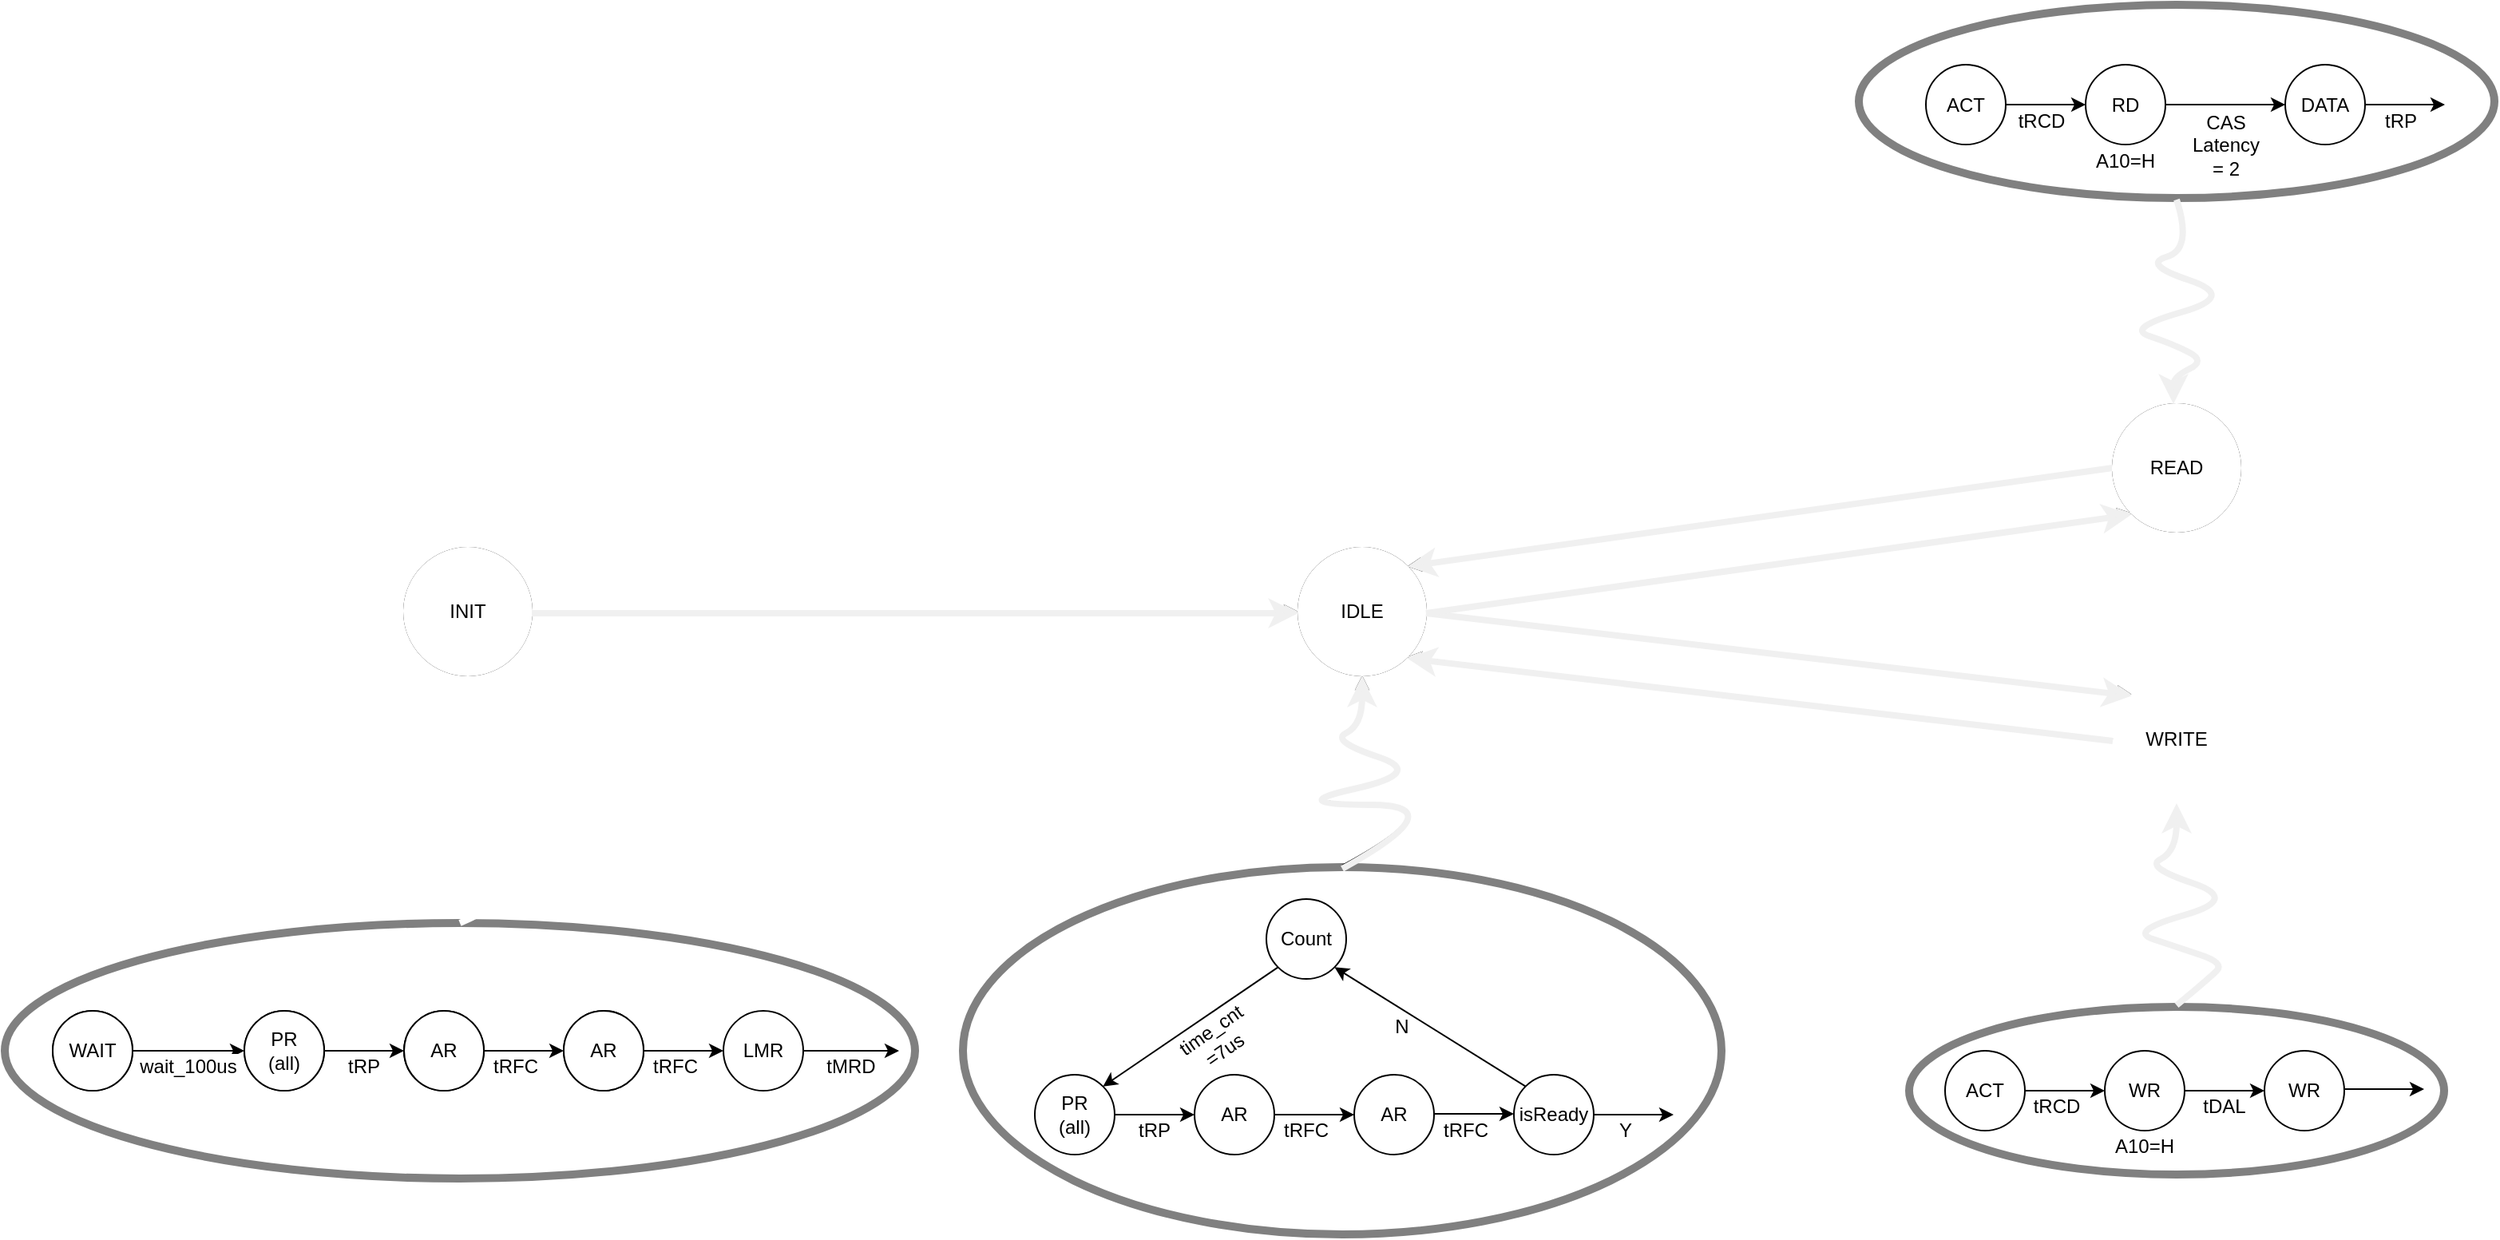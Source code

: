 <mxfile pages="1">
    <diagram id="SzldfXgz8s9Ld2kjQryq" name="Page-1">
        <mxGraphModel dx="2717" dy="872" grid="0" gridSize="10" guides="1" tooltips="1" connect="1" arrows="1" fold="1" page="0" pageScale="1" pageWidth="827" pageHeight="1169" math="0" shadow="0">
            <root>
                <mxCell id="0"/>
                <mxCell id="1" parent="0"/>
                <mxCell id="93" value="" style="ellipse;whiteSpace=wrap;html=1;strokeColor=#808080;labelBackgroundColor=#FFFFFF;labelBorderColor=#FFFFFF;fontColor=#000000;shadow=0;sketch=0;fillColor=#FFFFFF;strokeWidth=5;perimeterSpacing=1;" parent="1" vertex="1">
                    <mxGeometry x="681" y="170" width="398" height="121" as="geometry"/>
                </mxCell>
                <mxCell id="76" value="" style="ellipse;whiteSpace=wrap;html=1;strokeColor=#808080;labelBackgroundColor=none;labelBorderColor=none;fontColor=#000000;shadow=0;sketch=0;fillColor=#FFFFFF;strokeWidth=5;perimeterSpacing=1;" parent="1" vertex="1">
                    <mxGeometry x="712.5" y="797.5" width="335" height="105" as="geometry"/>
                </mxCell>
                <mxCell id="64" value="" style="ellipse;whiteSpace=wrap;html=1;strokeColor=#808080;labelBackgroundColor=#FFFFFF;labelBorderColor=#FFFFFF;fontColor=#000000;shadow=0;sketch=0;fillColor=#FFFFFF;strokeWidth=5;perimeterSpacing=1;" parent="1" vertex="1">
                    <mxGeometry x="120" y="710" width="475" height="230" as="geometry"/>
                </mxCell>
                <mxCell id="37" value="" style="ellipse;whiteSpace=wrap;html=1;fillColor=#FFFFFF;strokeColor=#808080;strokeWidth=5;perimeterSpacing=1;" parent="1" vertex="1">
                    <mxGeometry x="-480" y="745" width="570" height="160" as="geometry"/>
                </mxCell>
                <mxCell id="6" value="" style="edgeStyle=orthogonalEdgeStyle;rounded=0;orthogonalLoop=1;jettySize=auto;html=1;strokeColor=#000000;labelBackgroundColor=#FFFFFF;labelBorderColor=#FFFFFF;fontColor=#000000;shadow=0;sketch=0;" parent="1" source="2" target="3" edge="1">
                    <mxGeometry relative="1" as="geometry"/>
                </mxCell>
                <mxCell id="2" value="INIT" style="ellipse;whiteSpace=wrap;html=1;aspect=fixed;strokeColor=#000000;labelBackgroundColor=#FFFFFF;labelBorderColor=#FFFFFF;fontColor=#000000;shadow=0;sketch=0;" parent="1" vertex="1">
                    <mxGeometry x="-230" y="510" width="80" height="80" as="geometry"/>
                </mxCell>
                <mxCell id="3" value="IDLE" style="ellipse;whiteSpace=wrap;html=1;aspect=fixed;strokeColor=#000000;labelBackgroundColor=#FFFFFF;labelBorderColor=#FFFFFF;fontColor=#000000;shadow=0;sketch=0;" parent="1" vertex="1">
                    <mxGeometry x="330" y="510" width="80" height="80" as="geometry"/>
                </mxCell>
                <mxCell id="4" value="READ" style="ellipse;whiteSpace=wrap;html=1;aspect=fixed;strokeColor=#000000;labelBackgroundColor=#FFFFFF;labelBorderColor=#FFFFFF;fontColor=#000000;shadow=0;sketch=0;" parent="1" vertex="1">
                    <mxGeometry x="840" y="420" width="80" height="80" as="geometry"/>
                </mxCell>
                <mxCell id="7" value="WRITE" style="ellipse;whiteSpace=wrap;html=1;aspect=fixed;strokeColor=#FFFFFF;labelBackgroundColor=#FFFFFF;labelBorderColor=#FFFFFF;fontColor=#000000;shadow=0;sketch=0;fillColor=#FFFFFF;" parent="1" vertex="1">
                    <mxGeometry x="840" y="590" width="80" height="80" as="geometry"/>
                </mxCell>
                <mxCell id="14" value="" style="endArrow=classic;html=1;exitX=1;exitY=0.5;exitDx=0;exitDy=0;entryX=0;entryY=1;entryDx=0;entryDy=0;strokeColor=#000000;labelBackgroundColor=#FFFFFF;labelBorderColor=#FFFFFF;fontColor=#000000;shadow=0;sketch=0;" parent="1" source="3" target="4" edge="1">
                    <mxGeometry width="50" height="50" relative="1" as="geometry">
                        <mxPoint x="440" y="580" as="sourcePoint"/>
                        <mxPoint x="501.716" y="498.284" as="targetPoint"/>
                    </mxGeometry>
                </mxCell>
                <mxCell id="15" value="" style="endArrow=classic;html=1;exitX=1;exitY=0.5;exitDx=0;exitDy=0;entryX=0;entryY=0;entryDx=0;entryDy=0;strokeColor=#000000;labelBackgroundColor=#FFFFFF;labelBorderColor=#FFFFFF;fontColor=#000000;shadow=0;sketch=0;" parent="1" source="3" target="7" edge="1">
                    <mxGeometry width="50" height="50" relative="1" as="geometry">
                        <mxPoint x="370" y="700" as="sourcePoint"/>
                        <mxPoint x="420" y="650" as="targetPoint"/>
                    </mxGeometry>
                </mxCell>
                <mxCell id="16" value="" style="endArrow=classic;html=1;exitX=0;exitY=0.5;exitDx=0;exitDy=0;entryX=1;entryY=0;entryDx=0;entryDy=0;strokeColor=#000000;labelBackgroundColor=#FFFFFF;labelBorderColor=#FFFFFF;fontColor=#000000;shadow=0;sketch=0;" parent="1" source="4" target="3" edge="1">
                    <mxGeometry width="50" height="50" relative="1" as="geometry">
                        <mxPoint x="490" y="470" as="sourcePoint"/>
                        <mxPoint x="420" y="380" as="targetPoint"/>
                    </mxGeometry>
                </mxCell>
                <mxCell id="17" value="" style="endArrow=classic;html=1;exitX=0;exitY=0.5;exitDx=0;exitDy=0;entryX=1;entryY=1;entryDx=0;entryDy=0;strokeColor=#000000;labelBackgroundColor=#FFFFFF;labelBorderColor=#FFFFFF;fontColor=#000000;shadow=0;sketch=0;" parent="1" source="7" target="3" edge="1">
                    <mxGeometry width="50" height="50" relative="1" as="geometry">
                        <mxPoint x="500" y="480" as="sourcePoint"/>
                        <mxPoint x="408.284" y="531.716" as="targetPoint"/>
                    </mxGeometry>
                </mxCell>
                <mxCell id="24" value="" style="edgeStyle=orthogonalEdgeStyle;rounded=0;orthogonalLoop=1;jettySize=auto;html=1;strokeColor=#000000;labelBackgroundColor=#FFFFFF;labelBorderColor=#FFFFFF;fontColor=#000000;shadow=0;sketch=0;" parent="1" source="18" target="23" edge="1">
                    <mxGeometry relative="1" as="geometry"/>
                </mxCell>
                <mxCell id="18" value="WAIT" style="ellipse;whiteSpace=wrap;html=1;aspect=fixed;shadow=0;strokeColor=#000000;labelBackgroundColor=#FFFFFF;labelBorderColor=#FFFFFF;fontColor=#000000;sketch=0;" parent="1" vertex="1">
                    <mxGeometry x="-450" y="800" width="50" height="50" as="geometry"/>
                </mxCell>
                <mxCell id="26" value="" style="edgeStyle=orthogonalEdgeStyle;rounded=0;orthogonalLoop=1;jettySize=auto;html=1;strokeColor=#000000;labelBackgroundColor=#FFFFFF;labelBorderColor=#FFFFFF;fontColor=#000000;shadow=0;sketch=0;" parent="1" source="23" target="25" edge="1">
                    <mxGeometry relative="1" as="geometry"/>
                </mxCell>
                <mxCell id="23" value="PR&lt;br&gt;(all)" style="ellipse;whiteSpace=wrap;html=1;aspect=fixed;shadow=0;strokeColor=#000000;labelBackgroundColor=#FFFFFF;labelBorderColor=#FFFFFF;fontColor=#000000;sketch=0;" parent="1" vertex="1">
                    <mxGeometry x="-330" y="800" width="50" height="50" as="geometry"/>
                </mxCell>
                <mxCell id="29" value="" style="edgeStyle=orthogonalEdgeStyle;rounded=0;orthogonalLoop=1;jettySize=auto;html=1;strokeColor=#000000;labelBackgroundColor=#FFFFFF;labelBorderColor=#FFFFFF;fontColor=#000000;shadow=0;sketch=0;" parent="1" source="25" target="28" edge="1">
                    <mxGeometry relative="1" as="geometry"/>
                </mxCell>
                <mxCell id="25" value="AR" style="ellipse;whiteSpace=wrap;html=1;aspect=fixed;shadow=0;strokeColor=#000000;labelBackgroundColor=#FFFFFF;labelBorderColor=#FFFFFF;fontColor=#000000;sketch=0;" parent="1" vertex="1">
                    <mxGeometry x="-230" y="800" width="50" height="50" as="geometry"/>
                </mxCell>
                <mxCell id="31" value="" style="edgeStyle=orthogonalEdgeStyle;rounded=0;orthogonalLoop=1;jettySize=auto;html=1;strokeColor=#000000;labelBackgroundColor=#FFFFFF;labelBorderColor=#FFFFFF;fontColor=#000000;shadow=0;sketch=0;" parent="1" source="28" target="30" edge="1">
                    <mxGeometry relative="1" as="geometry"/>
                </mxCell>
                <mxCell id="28" value="AR" style="ellipse;whiteSpace=wrap;html=1;aspect=fixed;shadow=0;strokeColor=#000000;labelBackgroundColor=#FFFFFF;labelBorderColor=#FFFFFF;fontColor=#000000;sketch=0;" parent="1" vertex="1">
                    <mxGeometry x="-130" y="800" width="50" height="50" as="geometry"/>
                </mxCell>
                <mxCell id="35" value="" style="edgeStyle=orthogonalEdgeStyle;rounded=0;orthogonalLoop=1;jettySize=auto;html=1;strokeColor=#000000;labelBackgroundColor=#FFFFFF;labelBorderColor=#FFFFFF;fontColor=#000000;shadow=0;sketch=0;" parent="1" source="30" edge="1">
                    <mxGeometry relative="1" as="geometry">
                        <mxPoint x="80" y="825" as="targetPoint"/>
                    </mxGeometry>
                </mxCell>
                <mxCell id="30" value="LMR" style="ellipse;whiteSpace=wrap;html=1;aspect=fixed;shadow=0;strokeColor=#000000;labelBackgroundColor=#FFFFFF;labelBorderColor=#FFFFFF;fontColor=#000000;sketch=0;fillColor=#FFFFFF;" parent="1" vertex="1">
                    <mxGeometry x="-30" y="800" width="50" height="50" as="geometry"/>
                </mxCell>
                <mxCell id="20" value="wait_100us" style="text;html=1;strokeColor=none;fillColor=none;align=center;verticalAlign=middle;whiteSpace=wrap;rounded=0;shadow=0;labelBackgroundColor=#FFFFFF;labelBorderColor=#FFFFFF;fontColor=#000000;sketch=0;" parent="1" vertex="1">
                    <mxGeometry x="-385" y="825" width="40" height="20" as="geometry"/>
                </mxCell>
                <mxCell id="27" value="tRP" style="text;html=1;strokeColor=none;fillColor=none;align=center;verticalAlign=middle;whiteSpace=wrap;rounded=0;shadow=0;labelBackgroundColor=#FFFFFF;labelBorderColor=#FFFFFF;fontColor=#000000;sketch=0;" parent="1" vertex="1">
                    <mxGeometry x="-275" y="825" width="40" height="20" as="geometry"/>
                </mxCell>
                <mxCell id="32" value="tRFC" style="text;html=1;strokeColor=none;fillColor=none;align=center;verticalAlign=middle;whiteSpace=wrap;rounded=0;shadow=0;labelBackgroundColor=#FFFFFF;labelBorderColor=#FFFFFF;fontColor=#000000;sketch=0;" parent="1" vertex="1">
                    <mxGeometry x="-80" y="825" width="40" height="20" as="geometry"/>
                </mxCell>
                <mxCell id="33" value="tRFC" style="text;html=1;strokeColor=none;fillColor=none;align=center;verticalAlign=middle;whiteSpace=wrap;rounded=0;shadow=0;labelBackgroundColor=#FFFFFF;labelBorderColor=#FFFFFF;fontColor=#000000;sketch=0;" parent="1" vertex="1">
                    <mxGeometry x="-180" y="825" width="40" height="20" as="geometry"/>
                </mxCell>
                <mxCell id="36" value="tMRD" style="text;html=1;strokeColor=none;fillColor=none;align=center;verticalAlign=middle;whiteSpace=wrap;rounded=0;shadow=0;labelBackgroundColor=#FFFFFF;labelBorderColor=#FFFFFF;fontColor=#000000;sketch=0;" parent="1" vertex="1">
                    <mxGeometry x="30" y="825" width="40" height="20" as="geometry"/>
                </mxCell>
                <mxCell id="40" value="" style="curved=1;endArrow=classic;html=1;exitX=0.5;exitY=0;exitDx=0;exitDy=0;strokeColor=#FFFFFF;labelBackgroundColor=#FFFFFF;labelBorderColor=#FFFFFF;fontColor=#000000;shadow=0;sketch=0;" parent="1" source="37" edge="1">
                    <mxGeometry width="50" height="50" relative="1" as="geometry">
                        <mxPoint x="-290" y="670" as="sourcePoint"/>
                        <mxPoint x="-190" y="590" as="targetPoint"/>
                        <Array as="points">
                            <mxPoint x="-140" y="720"/>
                            <mxPoint x="-230" y="700"/>
                            <mxPoint x="-150" y="680"/>
                            <mxPoint x="-220" y="650"/>
                            <mxPoint x="-170" y="640"/>
                            <mxPoint x="-190" y="610"/>
                        </Array>
                    </mxGeometry>
                </mxCell>
                <mxCell id="47" value="PR&lt;br&gt;(all)" style="ellipse;whiteSpace=wrap;html=1;aspect=fixed;shadow=0;strokeColor=#000000;labelBackgroundColor=#FFFFFF;labelBorderColor=#FFFFFF;fontColor=#000000;sketch=0;fillColor=#FFFFFF;" parent="1" vertex="1">
                    <mxGeometry x="165" y="840" width="50" height="50" as="geometry"/>
                </mxCell>
                <mxCell id="48" value="AR" style="ellipse;whiteSpace=wrap;html=1;aspect=fixed;shadow=0;strokeColor=#000000;labelBackgroundColor=#FFFFFF;labelBorderColor=#FFFFFF;fontColor=#000000;sketch=0;fillColor=#FFFFFF;" parent="1" vertex="1">
                    <mxGeometry x="265" y="840" width="50" height="50" as="geometry"/>
                </mxCell>
                <mxCell id="49" value="AR" style="ellipse;whiteSpace=wrap;html=1;aspect=fixed;shadow=0;strokeColor=#000000;labelBackgroundColor=#FFFFFF;labelBorderColor=#FFFFFF;fontColor=#000000;sketch=0;fillColor=#FFFFFF;" parent="1" vertex="1">
                    <mxGeometry x="365" y="840" width="50" height="50" as="geometry"/>
                </mxCell>
                <mxCell id="50" value="tRP" style="text;html=1;strokeColor=none;fillColor=none;align=center;verticalAlign=middle;whiteSpace=wrap;rounded=0;shadow=0;labelBackgroundColor=#FFFFFF;labelBorderColor=#FFFFFF;fontColor=#000000;sketch=0;" parent="1" vertex="1">
                    <mxGeometry x="220" y="865" width="40" height="20" as="geometry"/>
                </mxCell>
                <mxCell id="51" value="tRFC" style="text;html=1;strokeColor=none;fillColor=none;align=center;verticalAlign=middle;whiteSpace=wrap;rounded=0;shadow=0;labelBackgroundColor=#FFFFFF;labelBorderColor=#FFFFFF;fontColor=#000000;sketch=0;" parent="1" vertex="1">
                    <mxGeometry x="415" y="865" width="40" height="20" as="geometry"/>
                </mxCell>
                <mxCell id="52" value="tRFC" style="text;html=1;strokeColor=none;fillColor=none;align=center;verticalAlign=middle;whiteSpace=wrap;rounded=0;shadow=0;labelBackgroundColor=#FFFFFF;labelBorderColor=#FFFFFF;fontColor=#000000;sketch=0;" parent="1" vertex="1">
                    <mxGeometry x="315" y="865" width="40" height="20" as="geometry"/>
                </mxCell>
                <mxCell id="53" value="" style="endArrow=classic;html=1;exitX=1;exitY=0.5;exitDx=0;exitDy=0;entryX=0;entryY=0.5;entryDx=0;entryDy=0;strokeColor=#000000;labelBackgroundColor=#FFFFFF;labelBorderColor=#FFFFFF;fontColor=#000000;shadow=0;sketch=0;" parent="1" source="47" target="48" edge="1">
                    <mxGeometry width="50" height="50" relative="1" as="geometry">
                        <mxPoint x="225" y="850" as="sourcePoint"/>
                        <mxPoint x="275" y="800" as="targetPoint"/>
                    </mxGeometry>
                </mxCell>
                <mxCell id="54" value="" style="endArrow=classic;html=1;exitX=1;exitY=0.5;exitDx=0;exitDy=0;entryX=0;entryY=0.5;entryDx=0;entryDy=0;strokeColor=#000000;labelBackgroundColor=#FFFFFF;labelBorderColor=#FFFFFF;fontColor=#000000;shadow=0;sketch=0;" parent="1" edge="1">
                    <mxGeometry width="50" height="50" relative="1" as="geometry">
                        <mxPoint x="315.0" y="865" as="sourcePoint"/>
                        <mxPoint x="365.0" y="865" as="targetPoint"/>
                    </mxGeometry>
                </mxCell>
                <mxCell id="55" value="" style="endArrow=classic;html=1;exitX=1;exitY=0.5;exitDx=0;exitDy=0;entryX=0;entryY=0.5;entryDx=0;entryDy=0;strokeColor=#000000;labelBackgroundColor=#FFFFFF;labelBorderColor=#FFFFFF;fontColor=#000000;shadow=0;sketch=0;" parent="1" edge="1">
                    <mxGeometry width="50" height="50" relative="1" as="geometry">
                        <mxPoint x="415.0" y="864.5" as="sourcePoint"/>
                        <mxPoint x="465.0" y="864.5" as="targetPoint"/>
                    </mxGeometry>
                </mxCell>
                <mxCell id="56" value="isReady" style="ellipse;whiteSpace=wrap;html=1;aspect=fixed;shadow=0;strokeColor=#000000;labelBackgroundColor=#FFFFFF;labelBorderColor=#FFFFFF;fontColor=#000000;sketch=0;fillColor=#FFFFFF;" parent="1" vertex="1">
                    <mxGeometry x="465" y="840" width="50" height="50" as="geometry"/>
                </mxCell>
                <mxCell id="57" value="" style="endArrow=classic;html=1;exitX=1;exitY=0.5;exitDx=0;exitDy=0;entryX=0;entryY=0.5;entryDx=0;entryDy=0;strokeColor=#000000;labelBackgroundColor=#FFFFFF;labelBorderColor=#FFFFFF;fontColor=#000000;shadow=0;sketch=0;" parent="1" edge="1">
                    <mxGeometry width="50" height="50" relative="1" as="geometry">
                        <mxPoint x="515.0" y="865" as="sourcePoint"/>
                        <mxPoint x="565.0" y="865" as="targetPoint"/>
                    </mxGeometry>
                </mxCell>
                <mxCell id="58" value="Y" style="text;html=1;strokeColor=none;fillColor=none;align=center;verticalAlign=middle;whiteSpace=wrap;rounded=0;shadow=0;labelBackgroundColor=#FFFFFF;labelBorderColor=#FFFFFF;fontColor=#000000;sketch=0;" parent="1" vertex="1">
                    <mxGeometry x="515" y="865" width="40" height="20" as="geometry"/>
                </mxCell>
                <mxCell id="59" value="Count" style="ellipse;whiteSpace=wrap;html=1;aspect=fixed;shadow=0;strokeColor=#000000;labelBackgroundColor=#FFFFFF;labelBorderColor=#FFFFFF;fontColor=#000000;sketch=0;fillColor=#FFFFFF;" parent="1" vertex="1">
                    <mxGeometry x="310" y="730" width="50" height="50" as="geometry"/>
                </mxCell>
                <mxCell id="60" value="" style="endArrow=classic;html=1;exitX=0;exitY=0;exitDx=0;exitDy=0;entryX=1;entryY=1;entryDx=0;entryDy=0;strokeColor=#000000;labelBackgroundColor=#FFFFFF;labelBorderColor=#FFFFFF;fontColor=#000000;shadow=0;sketch=0;" parent="1" source="56" target="59" edge="1">
                    <mxGeometry width="50" height="50" relative="1" as="geometry">
                        <mxPoint x="225" y="800" as="sourcePoint"/>
                        <mxPoint x="275" y="750" as="targetPoint"/>
                    </mxGeometry>
                </mxCell>
                <mxCell id="61" value="" style="endArrow=classic;html=1;exitX=0;exitY=1;exitDx=0;exitDy=0;entryX=1;entryY=0;entryDx=0;entryDy=0;strokeColor=#000000;labelBackgroundColor=#FFFFFF;labelBorderColor=#FFFFFF;fontColor=#000000;shadow=0;sketch=0;" parent="1" source="59" target="47" edge="1">
                    <mxGeometry width="50" height="50" relative="1" as="geometry">
                        <mxPoint x="285" y="780.0" as="sourcePoint"/>
                        <mxPoint x="155" y="695" as="targetPoint"/>
                    </mxGeometry>
                </mxCell>
                <mxCell id="62" value="N" style="text;html=1;strokeColor=none;fillColor=none;align=center;verticalAlign=middle;whiteSpace=wrap;rounded=0;shadow=0;labelBackgroundColor=none;labelBorderColor=none;fontColor=#000000;sketch=0;" parent="1" vertex="1">
                    <mxGeometry x="375" y="800" width="40" height="20" as="geometry"/>
                </mxCell>
                <mxCell id="63" value="&lt;p style=&quot;line-height: 120%&quot;&gt;time_cnt =7us&lt;/p&gt;" style="text;html=1;strokeColor=none;fillColor=none;align=center;verticalAlign=middle;whiteSpace=wrap;rounded=0;shadow=0;rotation=325;labelBackgroundColor=none;labelBorderColor=none;fontColor=#000000;sketch=0;" parent="1" vertex="1">
                    <mxGeometry x="247" y="808" width="65" height="20" as="geometry"/>
                </mxCell>
                <mxCell id="65" value="" style="curved=1;endArrow=classic;html=1;exitX=0.5;exitY=0;exitDx=0;exitDy=0;entryX=0.5;entryY=1;entryDx=0;entryDy=0;strokeColor=#000000;labelBackgroundColor=#FFFFFF;labelBorderColor=#FFFFFF;fontColor=#000000;shadow=0;sketch=0;" parent="1" source="64" target="3" edge="1">
                    <mxGeometry width="50" height="50" relative="1" as="geometry">
                        <mxPoint x="110" y="690" as="sourcePoint"/>
                        <mxPoint x="160" y="640" as="targetPoint"/>
                        <Array as="points">
                            <mxPoint x="430" y="670"/>
                            <mxPoint x="320" y="670"/>
                            <mxPoint x="410" y="650"/>
                            <mxPoint x="350" y="630"/>
                            <mxPoint x="370" y="620"/>
                        </Array>
                    </mxGeometry>
                </mxCell>
                <mxCell id="69" value="" style="edgeStyle=orthogonalEdgeStyle;rounded=0;orthogonalLoop=1;jettySize=auto;html=1;strokeColor=#000000;labelBackgroundColor=#FFFFFF;labelBorderColor=#FFFFFF;fontColor=#000000;shadow=0;sketch=0;" parent="1" source="66" target="68" edge="1">
                    <mxGeometry relative="1" as="geometry"/>
                </mxCell>
                <mxCell id="66" value="ACT" style="ellipse;whiteSpace=wrap;html=1;aspect=fixed;shadow=0;strokeColor=#000000;labelBackgroundColor=none;labelBorderColor=none;fontColor=#000000;sketch=0;fillColor=#FFFFFF;" parent="1" vertex="1">
                    <mxGeometry x="735" y="825" width="50" height="50" as="geometry"/>
                </mxCell>
                <mxCell id="73" value="" style="edgeStyle=orthogonalEdgeStyle;rounded=0;orthogonalLoop=1;jettySize=auto;html=1;strokeColor=#000000;labelBackgroundColor=#FFFFFF;labelBorderColor=#FFFFFF;fontColor=#000000;shadow=0;sketch=0;" parent="1" source="68" target="72" edge="1">
                    <mxGeometry relative="1" as="geometry"/>
                </mxCell>
                <mxCell id="68" value="WR" style="ellipse;whiteSpace=wrap;html=1;aspect=fixed;shadow=0;strokeColor=#000000;labelBackgroundColor=none;labelBorderColor=none;fontColor=#000000;sketch=0;fillColor=#FFFFFF;" parent="1" vertex="1">
                    <mxGeometry x="835" y="825" width="50" height="50" as="geometry"/>
                </mxCell>
                <mxCell id="72" value="WR" style="ellipse;whiteSpace=wrap;html=1;aspect=fixed;shadow=0;strokeColor=#000000;labelBackgroundColor=none;labelBorderColor=none;fontColor=#000000;sketch=0;fillColor=#FFFFFF;" parent="1" vertex="1">
                    <mxGeometry x="935" y="825" width="50" height="50" as="geometry"/>
                </mxCell>
                <mxCell id="70" value="tRCD" style="text;html=1;strokeColor=none;fillColor=none;align=center;verticalAlign=middle;whiteSpace=wrap;rounded=0;shadow=0;labelBackgroundColor=#FFFFFF;labelBorderColor=#FFFFFF;fontColor=#000000;sketch=0;" parent="1" vertex="1">
                    <mxGeometry x="785" y="850" width="40" height="20" as="geometry"/>
                </mxCell>
                <mxCell id="71" value="A10=H" style="text;html=1;strokeColor=none;fillColor=none;align=center;verticalAlign=middle;whiteSpace=wrap;rounded=0;shadow=0;labelBackgroundColor=#FFFFFF;labelBorderColor=#FFFFFF;fontColor=#000000;sketch=0;" parent="1" vertex="1">
                    <mxGeometry x="840" y="875" width="40" height="20" as="geometry"/>
                </mxCell>
                <mxCell id="74" value="tDAL" style="text;html=1;strokeColor=none;fillColor=none;align=center;verticalAlign=middle;whiteSpace=wrap;rounded=0;shadow=0;labelBackgroundColor=#FFFFFF;labelBorderColor=#FFFFFF;fontColor=#000000;sketch=0;" parent="1" vertex="1">
                    <mxGeometry x="890" y="850" width="40" height="20" as="geometry"/>
                </mxCell>
                <mxCell id="75" value="" style="edgeStyle=orthogonalEdgeStyle;rounded=0;orthogonalLoop=1;jettySize=auto;html=1;strokeColor=#000000;labelBackgroundColor=#FFFFFF;labelBorderColor=#FFFFFF;fontColor=#000000;shadow=0;sketch=0;" parent="1" edge="1">
                    <mxGeometry relative="1" as="geometry">
                        <mxPoint x="985" y="849.0" as="sourcePoint"/>
                        <mxPoint x="1035" y="849.0" as="targetPoint"/>
                    </mxGeometry>
                </mxCell>
                <mxCell id="77" value="" style="curved=1;endArrow=classic;html=1;exitX=0.5;exitY=0;exitDx=0;exitDy=0;entryX=0.5;entryY=1;entryDx=0;entryDy=0;strokeColor=#F0F0F0;labelBackgroundColor=#FFFFFF;labelBorderColor=#FFFFFF;fontColor=#000000;shadow=0;sketch=0;strokeWidth=4;" parent="1" source="76" edge="1">
                    <mxGeometry width="50" height="50" relative="1" as="geometry">
                        <mxPoint x="867.5" y="790" as="sourcePoint"/>
                        <mxPoint x="880" y="670" as="targetPoint"/>
                        <Array as="points">
                            <mxPoint x="900" y="780"/>
                            <mxPoint x="910" y="770"/>
                            <mxPoint x="880" y="760"/>
                            <mxPoint x="850" y="750"/>
                            <mxPoint x="920" y="730"/>
                            <mxPoint x="860" y="710"/>
                            <mxPoint x="880" y="700"/>
                        </Array>
                    </mxGeometry>
                </mxCell>
                <mxCell id="79" value="" style="edgeStyle=orthogonalEdgeStyle;rounded=0;orthogonalLoop=1;jettySize=auto;html=1;strokeColor=#000000;labelBackgroundColor=#FFFFFF;labelBorderColor=#FFFFFF;fontColor=#000000;shadow=0;sketch=0;" parent="1" source="80" target="82" edge="1">
                    <mxGeometry relative="1" as="geometry"/>
                </mxCell>
                <mxCell id="80" value="ACT" style="ellipse;whiteSpace=wrap;html=1;aspect=fixed;shadow=0;strokeColor=#000000;labelBackgroundColor=#FFFFFF;labelBorderColor=#FFFFFF;fontColor=#000000;sketch=0;fillColor=#FFFFFF;" parent="1" vertex="1">
                    <mxGeometry x="723" y="207.5" width="50" height="50" as="geometry"/>
                </mxCell>
                <mxCell id="89" value="" style="edgeStyle=orthogonalEdgeStyle;rounded=0;orthogonalLoop=1;jettySize=auto;html=1;strokeColor=#000000;labelBackgroundColor=#FFFFFF;labelBorderColor=#FFFFFF;fontColor=#000000;shadow=0;sketch=0;" parent="1" source="82" target="88" edge="1">
                    <mxGeometry relative="1" as="geometry"/>
                </mxCell>
                <mxCell id="82" value="RD" style="ellipse;whiteSpace=wrap;html=1;aspect=fixed;shadow=0;strokeColor=#000000;labelBackgroundColor=#FFFFFF;labelBorderColor=#FFFFFF;fontColor=#000000;sketch=0;fillColor=#FFFFFF;" parent="1" vertex="1">
                    <mxGeometry x="823" y="207.5" width="50" height="50" as="geometry"/>
                </mxCell>
                <mxCell id="88" value="DATA" style="ellipse;whiteSpace=wrap;html=1;aspect=fixed;shadow=0;strokeColor=#000000;labelBackgroundColor=#FFFFFF;labelBorderColor=#FFFFFF;fontColor=#000000;sketch=0;fillColor=#FFFFFF;" parent="1" vertex="1">
                    <mxGeometry x="948" y="207.5" width="50" height="50" as="geometry"/>
                </mxCell>
                <mxCell id="84" value="tRCD" style="text;html=1;strokeColor=none;fillColor=none;align=center;verticalAlign=middle;whiteSpace=wrap;rounded=0;shadow=0;labelBackgroundColor=#FFFFFF;labelBorderColor=#FFFFFF;fontColor=#000000;sketch=0;" parent="1" vertex="1">
                    <mxGeometry x="773" y="233" width="45" height="20" as="geometry"/>
                </mxCell>
                <mxCell id="85" value="A10=H" style="text;html=1;strokeColor=none;fillColor=none;align=center;verticalAlign=middle;whiteSpace=wrap;rounded=0;shadow=0;labelBackgroundColor=#FFFFFF;labelBorderColor=#FFFFFF;fontColor=#000000;sketch=0;" parent="1" vertex="1">
                    <mxGeometry x="828" y="257.5" width="40" height="20" as="geometry"/>
                </mxCell>
                <mxCell id="90" value="CAS Latency&lt;br&gt;= 2" style="text;html=1;strokeColor=#000000;fillColor=none;align=center;verticalAlign=middle;whiteSpace=wrap;rounded=0;shadow=0;labelBackgroundColor=#FFFFFF;labelBorderColor=#FFFFFF;fontColor=#000000;sketch=0;" parent="1" vertex="1">
                    <mxGeometry x="890.5" y="247.5" width="40" height="20" as="geometry"/>
                </mxCell>
                <mxCell id="91" value="" style="edgeStyle=orthogonalEdgeStyle;rounded=0;orthogonalLoop=1;jettySize=auto;html=1;strokeColor=#000000;labelBackgroundColor=#FFFFFF;labelBorderColor=#FFFFFF;fontColor=#000000;shadow=0;sketch=0;" parent="1" edge="1">
                    <mxGeometry relative="1" as="geometry">
                        <mxPoint x="998" y="232.5" as="sourcePoint"/>
                        <mxPoint x="1048" y="232.5" as="targetPoint"/>
                    </mxGeometry>
                </mxCell>
                <mxCell id="92" value="tRP" style="text;html=1;strokeColor=none;fillColor=none;align=center;verticalAlign=middle;whiteSpace=wrap;rounded=0;shadow=0;labelBackgroundColor=#FFFFFF;labelBorderColor=#FFFFFF;fontColor=#000000;sketch=0;" parent="1" vertex="1">
                    <mxGeometry x="998" y="233" width="45" height="20" as="geometry"/>
                </mxCell>
                <mxCell id="95" value="" style="curved=1;endArrow=classic;html=1;exitX=0.5;exitY=1;exitDx=0;exitDy=0;entryX=0.5;entryY=1;entryDx=0;entryDy=0;strokeColor=#F0F0F0;labelBackgroundColor=#FFFFFF;labelBorderColor=#FFFFFF;fontColor=#000000;shadow=0;sketch=0;strokeWidth=4;" parent="1" source="93" edge="1">
                    <mxGeometry width="50" height="50" relative="1" as="geometry">
                        <mxPoint x="878" y="292.5" as="sourcePoint"/>
                        <mxPoint x="878" y="420" as="targetPoint"/>
                        <Array as="points">
                            <mxPoint x="890" y="323"/>
                            <mxPoint x="858" y="332.5"/>
                            <mxPoint x="918" y="352.5"/>
                            <mxPoint x="848" y="372.5"/>
                            <mxPoint x="878" y="382.5"/>
                            <mxPoint x="898" y="393"/>
                            <mxPoint x="878" y="403"/>
                        </Array>
                    </mxGeometry>
                </mxCell>
                <mxCell id="107" value="WAIT" style="ellipse;whiteSpace=wrap;html=1;aspect=fixed;shadow=0;strokeColor=#000000;labelBackgroundColor=#FFFFFF;labelBorderColor=#FFFFFF;fontColor=#000000;sketch=0;fillColor=#FFFFFF;" parent="1" vertex="1">
                    <mxGeometry x="-450" y="800" width="50" height="50" as="geometry"/>
                </mxCell>
                <mxCell id="108" value="PR&lt;br&gt;(all)" style="ellipse;whiteSpace=wrap;html=1;aspect=fixed;shadow=0;strokeColor=#000000;labelBackgroundColor=#FFFFFF;labelBorderColor=#FFFFFF;fontColor=#000000;sketch=0;fillColor=#FFFFFF;" parent="1" vertex="1">
                    <mxGeometry x="-330" y="800" width="50" height="50" as="geometry"/>
                </mxCell>
                <mxCell id="109" value="AR" style="ellipse;whiteSpace=wrap;html=1;aspect=fixed;shadow=0;strokeColor=#000000;labelBackgroundColor=#FFFFFF;labelBorderColor=#FFFFFF;fontColor=#000000;sketch=0;fillColor=#FFFFFF;" parent="1" vertex="1">
                    <mxGeometry x="-230" y="800" width="50" height="50" as="geometry"/>
                </mxCell>
                <mxCell id="110" value="AR" style="ellipse;whiteSpace=wrap;html=1;aspect=fixed;shadow=0;strokeColor=#000000;labelBackgroundColor=#FFFFFF;labelBorderColor=#FFFFFF;fontColor=#000000;sketch=0;fillColor=#FFFFFF;" parent="1" vertex="1">
                    <mxGeometry x="-130" y="800" width="50" height="50" as="geometry"/>
                </mxCell>
                <mxCell id="111" value="INIT" style="ellipse;whiteSpace=wrap;html=1;aspect=fixed;strokeColor=#FFFFFF;labelBackgroundColor=#FFFFFF;labelBorderColor=#FFFFFF;fontColor=#000000;shadow=0;sketch=0;fillColor=#FFFFFF;" parent="1" vertex="1">
                    <mxGeometry x="-230" y="510" width="80" height="80" as="geometry"/>
                </mxCell>
                <mxCell id="112" value="IDLE" style="ellipse;whiteSpace=wrap;html=1;aspect=fixed;strokeColor=#FFFFFF;labelBackgroundColor=#FFFFFF;labelBorderColor=#FFFFFF;fontColor=#000000;shadow=0;sketch=0;fillColor=#FFFFFF;" parent="1" vertex="1">
                    <mxGeometry x="330" y="510" width="80" height="80" as="geometry"/>
                </mxCell>
                <mxCell id="113" value="" style="edgeStyle=orthogonalEdgeStyle;rounded=0;orthogonalLoop=1;jettySize=auto;html=1;strokeColor=#F0F0F0;labelBackgroundColor=#FFFFFF;labelBorderColor=#FFFFFF;fontColor=#000000;shadow=0;sketch=0;" parent="1" source="111" target="112" edge="1">
                    <mxGeometry relative="1" as="geometry"/>
                </mxCell>
                <mxCell id="114" value="" style="endArrow=classic;html=1;exitX=1;exitY=0.5;exitDx=0;exitDy=0;entryX=0;entryY=1;entryDx=0;entryDy=0;strokeColor=#F0F0F0;labelBackgroundColor=#FFFFFF;labelBorderColor=#FFFFFF;fontColor=#000000;shadow=0;sketch=0;" parent="1" source="112" target="119" edge="1">
                    <mxGeometry width="50" height="50" relative="1" as="geometry">
                        <mxPoint x="440" y="580" as="sourcePoint"/>
                        <mxPoint x="501.716" y="498.284" as="targetPoint"/>
                    </mxGeometry>
                </mxCell>
                <mxCell id="115" value="" style="endArrow=classic;html=1;exitX=0;exitY=0.5;exitDx=0;exitDy=0;entryX=1;entryY=0;entryDx=0;entryDy=0;strokeColor=#F0F0F0;labelBackgroundColor=#FFFFFF;labelBorderColor=#FFFFFF;fontColor=#000000;shadow=0;sketch=0;strokeWidth=4;" parent="1" source="119" target="112" edge="1">
                    <mxGeometry width="50" height="50" relative="1" as="geometry">
                        <mxPoint x="490" y="470" as="sourcePoint"/>
                        <mxPoint x="420" y="380" as="targetPoint"/>
                    </mxGeometry>
                </mxCell>
                <mxCell id="116" value="" style="endArrow=classic;html=1;exitX=1;exitY=0.5;exitDx=0;exitDy=0;entryX=0;entryY=0;entryDx=0;entryDy=0;strokeColor=#F0F0F0;labelBackgroundColor=#FFFFFF;labelBorderColor=#FFFFFF;fontColor=#000000;shadow=0;sketch=0;" parent="1" source="112" edge="1">
                    <mxGeometry width="50" height="50" relative="1" as="geometry">
                        <mxPoint x="370" y="700" as="sourcePoint"/>
                        <mxPoint x="851.716" y="601.716" as="targetPoint"/>
                    </mxGeometry>
                </mxCell>
                <mxCell id="117" value="" style="endArrow=classic;html=1;exitX=0;exitY=0.5;exitDx=0;exitDy=0;entryX=1;entryY=1;entryDx=0;entryDy=0;strokeColor=#F0F0F0;labelBackgroundColor=#FFFFFF;labelBorderColor=#FFFFFF;fontColor=#000000;shadow=0;sketch=0;" parent="1" target="112" edge="1">
                    <mxGeometry width="50" height="50" relative="1" as="geometry">
                        <mxPoint x="840" y="630" as="sourcePoint"/>
                        <mxPoint x="408.284" y="531.716" as="targetPoint"/>
                    </mxGeometry>
                </mxCell>
                <mxCell id="118" value="" style="curved=1;endArrow=classic;html=1;exitX=0.5;exitY=0;exitDx=0;exitDy=0;entryX=0.5;entryY=1;entryDx=0;entryDy=0;strokeColor=#F0F0F0;labelBackgroundColor=#FFFFFF;labelBorderColor=#FFFFFF;fontColor=#000000;shadow=0;sketch=0;" parent="1" target="112" edge="1">
                    <mxGeometry width="50" height="50" relative="1" as="geometry">
                        <mxPoint x="357.5" y="710" as="sourcePoint"/>
                        <mxPoint x="160" y="640" as="targetPoint"/>
                        <Array as="points">
                            <mxPoint x="430" y="670"/>
                            <mxPoint x="320" y="670"/>
                            <mxPoint x="410" y="650"/>
                            <mxPoint x="350" y="630"/>
                            <mxPoint x="370" y="620"/>
                        </Array>
                    </mxGeometry>
                </mxCell>
                <mxCell id="119" value="READ" style="ellipse;whiteSpace=wrap;html=1;aspect=fixed;strokeColor=#FFFFFF;labelBackgroundColor=#FFFFFF;labelBorderColor=#FFFFFF;fontColor=#000000;shadow=0;sketch=0;fillColor=#FFFFFF;" parent="1" vertex="1">
                    <mxGeometry x="840" y="420" width="80" height="80" as="geometry"/>
                </mxCell>
                <mxCell id="129" value="" style="curved=1;endArrow=classic;html=1;exitX=0.5;exitY=0;exitDx=0;exitDy=0;entryX=0.5;entryY=1;entryDx=0;entryDy=0;strokeColor=#F0F0F0;labelBackgroundColor=#FFFFFF;labelBorderColor=#FFFFFF;fontColor=#000000;shadow=0;sketch=0;strokeWidth=4;" parent="1" edge="1">
                    <mxGeometry width="50" height="50" relative="1" as="geometry">
                        <mxPoint x="357.5" y="711" as="sourcePoint"/>
                        <mxPoint x="370" y="591.0" as="targetPoint"/>
                        <Array as="points">
                            <mxPoint x="430" y="671"/>
                            <mxPoint x="320" y="671"/>
                            <mxPoint x="410" y="651"/>
                            <mxPoint x="350" y="631"/>
                            <mxPoint x="370" y="621"/>
                        </Array>
                    </mxGeometry>
                </mxCell>
                <mxCell id="130" value="" style="curved=1;endArrow=classic;html=1;exitX=0.5;exitY=0;exitDx=0;exitDy=0;strokeColor=#FFFFFF;labelBackgroundColor=#FFFFFF;labelBorderColor=#FFFFFF;fontColor=#000000;shadow=0;sketch=0;strokeWidth=4;" parent="1" edge="1">
                    <mxGeometry width="50" height="50" relative="1" as="geometry">
                        <mxPoint x="-195" y="745.0" as="sourcePoint"/>
                        <mxPoint x="-190" y="591" as="targetPoint"/>
                        <Array as="points">
                            <mxPoint x="-140" y="721"/>
                            <mxPoint x="-230" y="701"/>
                            <mxPoint x="-150" y="681"/>
                            <mxPoint x="-220" y="651"/>
                            <mxPoint x="-170" y="641"/>
                            <mxPoint x="-190" y="611"/>
                        </Array>
                    </mxGeometry>
                </mxCell>
                <mxCell id="131" value="" style="edgeStyle=orthogonalEdgeStyle;rounded=0;orthogonalLoop=1;jettySize=auto;html=1;strokeColor=#F0F0F0;labelBackgroundColor=#FFFFFF;labelBorderColor=#FFFFFF;fontColor=#000000;shadow=0;sketch=0;strokeWidth=4;" parent="1" edge="1">
                    <mxGeometry relative="1" as="geometry">
                        <mxPoint x="-150" y="551.0" as="sourcePoint"/>
                        <mxPoint x="330" y="551.0" as="targetPoint"/>
                    </mxGeometry>
                </mxCell>
                <mxCell id="132" value="" style="endArrow=classic;html=1;exitX=0;exitY=0.5;exitDx=0;exitDy=0;entryX=1;entryY=1;entryDx=0;entryDy=0;strokeColor=#F0F0F0;labelBackgroundColor=#FFFFFF;labelBorderColor=#FFFFFF;fontColor=#000000;shadow=0;sketch=0;strokeWidth=4;" parent="1" edge="1">
                    <mxGeometry width="50" height="50" relative="1" as="geometry">
                        <mxPoint x="840" y="631" as="sourcePoint"/>
                        <mxPoint x="398.284" y="579.284" as="targetPoint"/>
                    </mxGeometry>
                </mxCell>
                <mxCell id="133" value="" style="endArrow=classic;html=1;exitX=1;exitY=0.5;exitDx=0;exitDy=0;entryX=0;entryY=0;entryDx=0;entryDy=0;strokeColor=#F0F0F0;labelBackgroundColor=#FFFFFF;labelBorderColor=#FFFFFF;fontColor=#000000;shadow=0;sketch=0;strokeWidth=4;" parent="1" edge="1">
                    <mxGeometry width="50" height="50" relative="1" as="geometry">
                        <mxPoint x="410.0" y="551.0" as="sourcePoint"/>
                        <mxPoint x="851.716" y="602.716" as="targetPoint"/>
                    </mxGeometry>
                </mxCell>
                <mxCell id="134" value="" style="endArrow=classic;html=1;exitX=1;exitY=0.5;exitDx=0;exitDy=0;entryX=0;entryY=1;entryDx=0;entryDy=0;strokeColor=#F0F0F0;labelBackgroundColor=#FFFFFF;labelBorderColor=#FFFFFF;fontColor=#000000;shadow=0;sketch=0;strokeWidth=4;" parent="1" edge="1">
                    <mxGeometry width="50" height="50" relative="1" as="geometry">
                        <mxPoint x="410.0" y="551.0" as="sourcePoint"/>
                        <mxPoint x="851.716" y="489.284" as="targetPoint"/>
                    </mxGeometry>
                </mxCell>
            </root>
        </mxGraphModel>
    </diagram>
</mxfile>